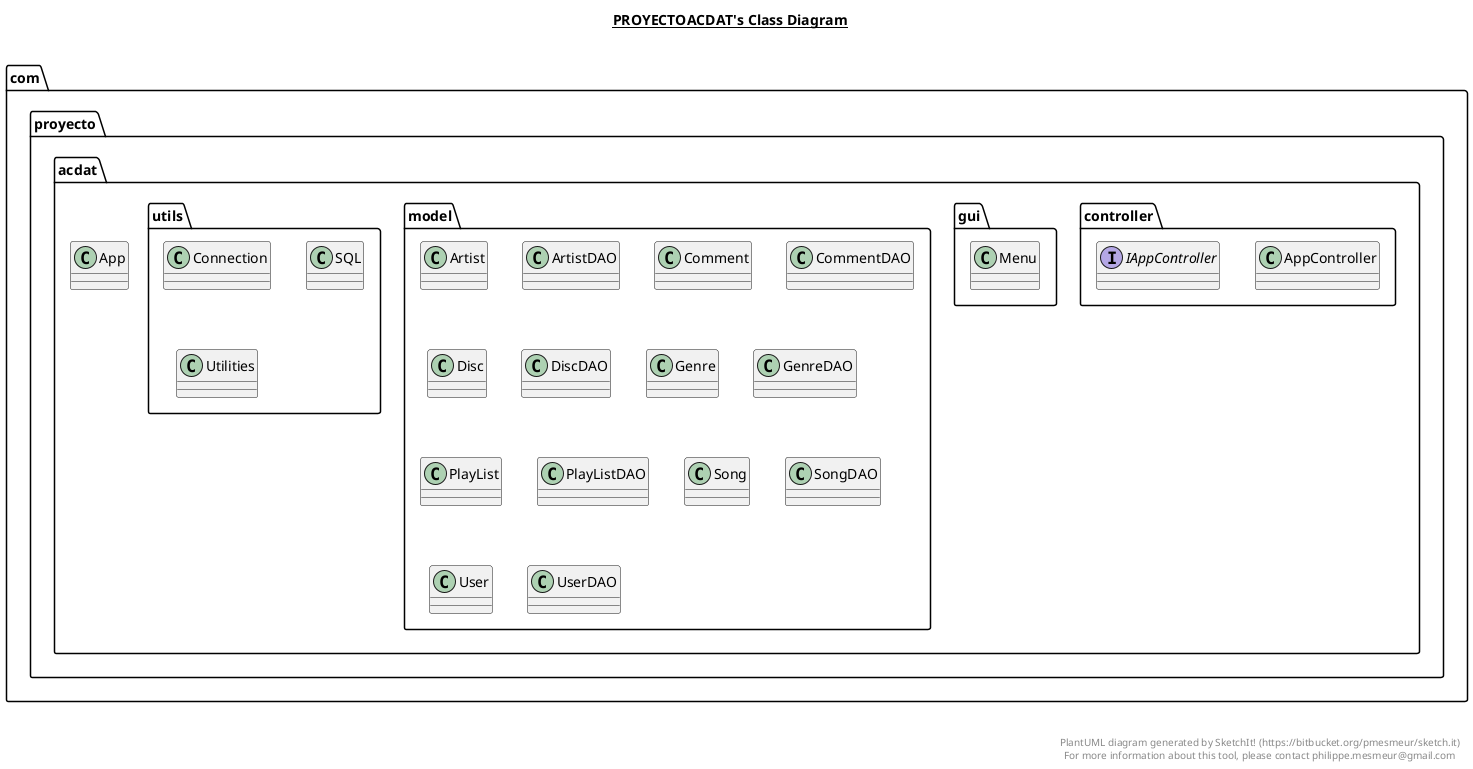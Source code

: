 @startuml

title __PROYECTOACDAT's Class Diagram__\n

  namespace com.proyecto.acdat {
    class com.proyecto.acdat.App {
    }
  }
  

  namespace com.proyecto.acdat {
    namespace controller {
      class com.proyecto.acdat.controller.AppController {
      }
    }
  }
  

  namespace com.proyecto.acdat {
    namespace controller {
      interface com.proyecto.acdat.controller.IAppController {
      }
    }
  }
  

  namespace com.proyecto.acdat {
    namespace gui {
      class com.proyecto.acdat.gui.Menu {
      }
    }
  }
  

  namespace com.proyecto.acdat {
    namespace model {
      class com.proyecto.acdat.model.Artist {
      }
    }
  }
  

  namespace com.proyecto.acdat {
    namespace model {
      class com.proyecto.acdat.model.ArtistDAO {
      }
    }
  }
  

  namespace com.proyecto.acdat {
    namespace model {
      class com.proyecto.acdat.model.Comment {
      }
    }
  }
  

  namespace com.proyecto.acdat {
    namespace model {
      class com.proyecto.acdat.model.CommentDAO {
      }
    }
  }
  

  namespace com.proyecto.acdat {
    namespace model {
      class com.proyecto.acdat.model.Disc {
      }
    }
  }
  

  namespace com.proyecto.acdat {
    namespace model {
      class com.proyecto.acdat.model.DiscDAO {
      }
    }
  }
  

  namespace com.proyecto.acdat {
    namespace model {
      class com.proyecto.acdat.model.Genre {
      }
    }
  }
  

  namespace com.proyecto.acdat {
    namespace model {
      class com.proyecto.acdat.model.GenreDAO {
      }
    }
  }
  

  namespace com.proyecto.acdat {
    namespace model {
      class com.proyecto.acdat.model.PlayList {
      }
    }
  }
  

  namespace com.proyecto.acdat {
    namespace model {
      class com.proyecto.acdat.model.PlayListDAO {
      }
    }
  }
  

  namespace com.proyecto.acdat {
    namespace model {
      class com.proyecto.acdat.model.Song {
      }
    }
  }
  

  namespace com.proyecto.acdat {
    namespace model {
      class com.proyecto.acdat.model.SongDAO {
      }
    }
  }
  

  namespace com.proyecto.acdat {
    namespace model {
      class com.proyecto.acdat.model.User {
      }
    }
  }
  

  namespace com.proyecto.acdat {
    namespace model {
      class com.proyecto.acdat.model.UserDAO {
      }
    }
  }
  

  namespace com.proyecto.acdat {
    namespace utils {
      class com.proyecto.acdat.utils.Connection {
      }
    }
  }
  

  namespace com.proyecto.acdat {
    namespace utils {
      class com.proyecto.acdat.utils.SQL {
      }
    }
  }
  

  namespace com.proyecto.acdat {
    namespace utils {
      class com.proyecto.acdat.utils.Utilities {
      }
    }
  }
  



right footer


PlantUML diagram generated by SketchIt! (https://bitbucket.org/pmesmeur/sketch.it)
For more information about this tool, please contact philippe.mesmeur@gmail.com
endfooter

@enduml
